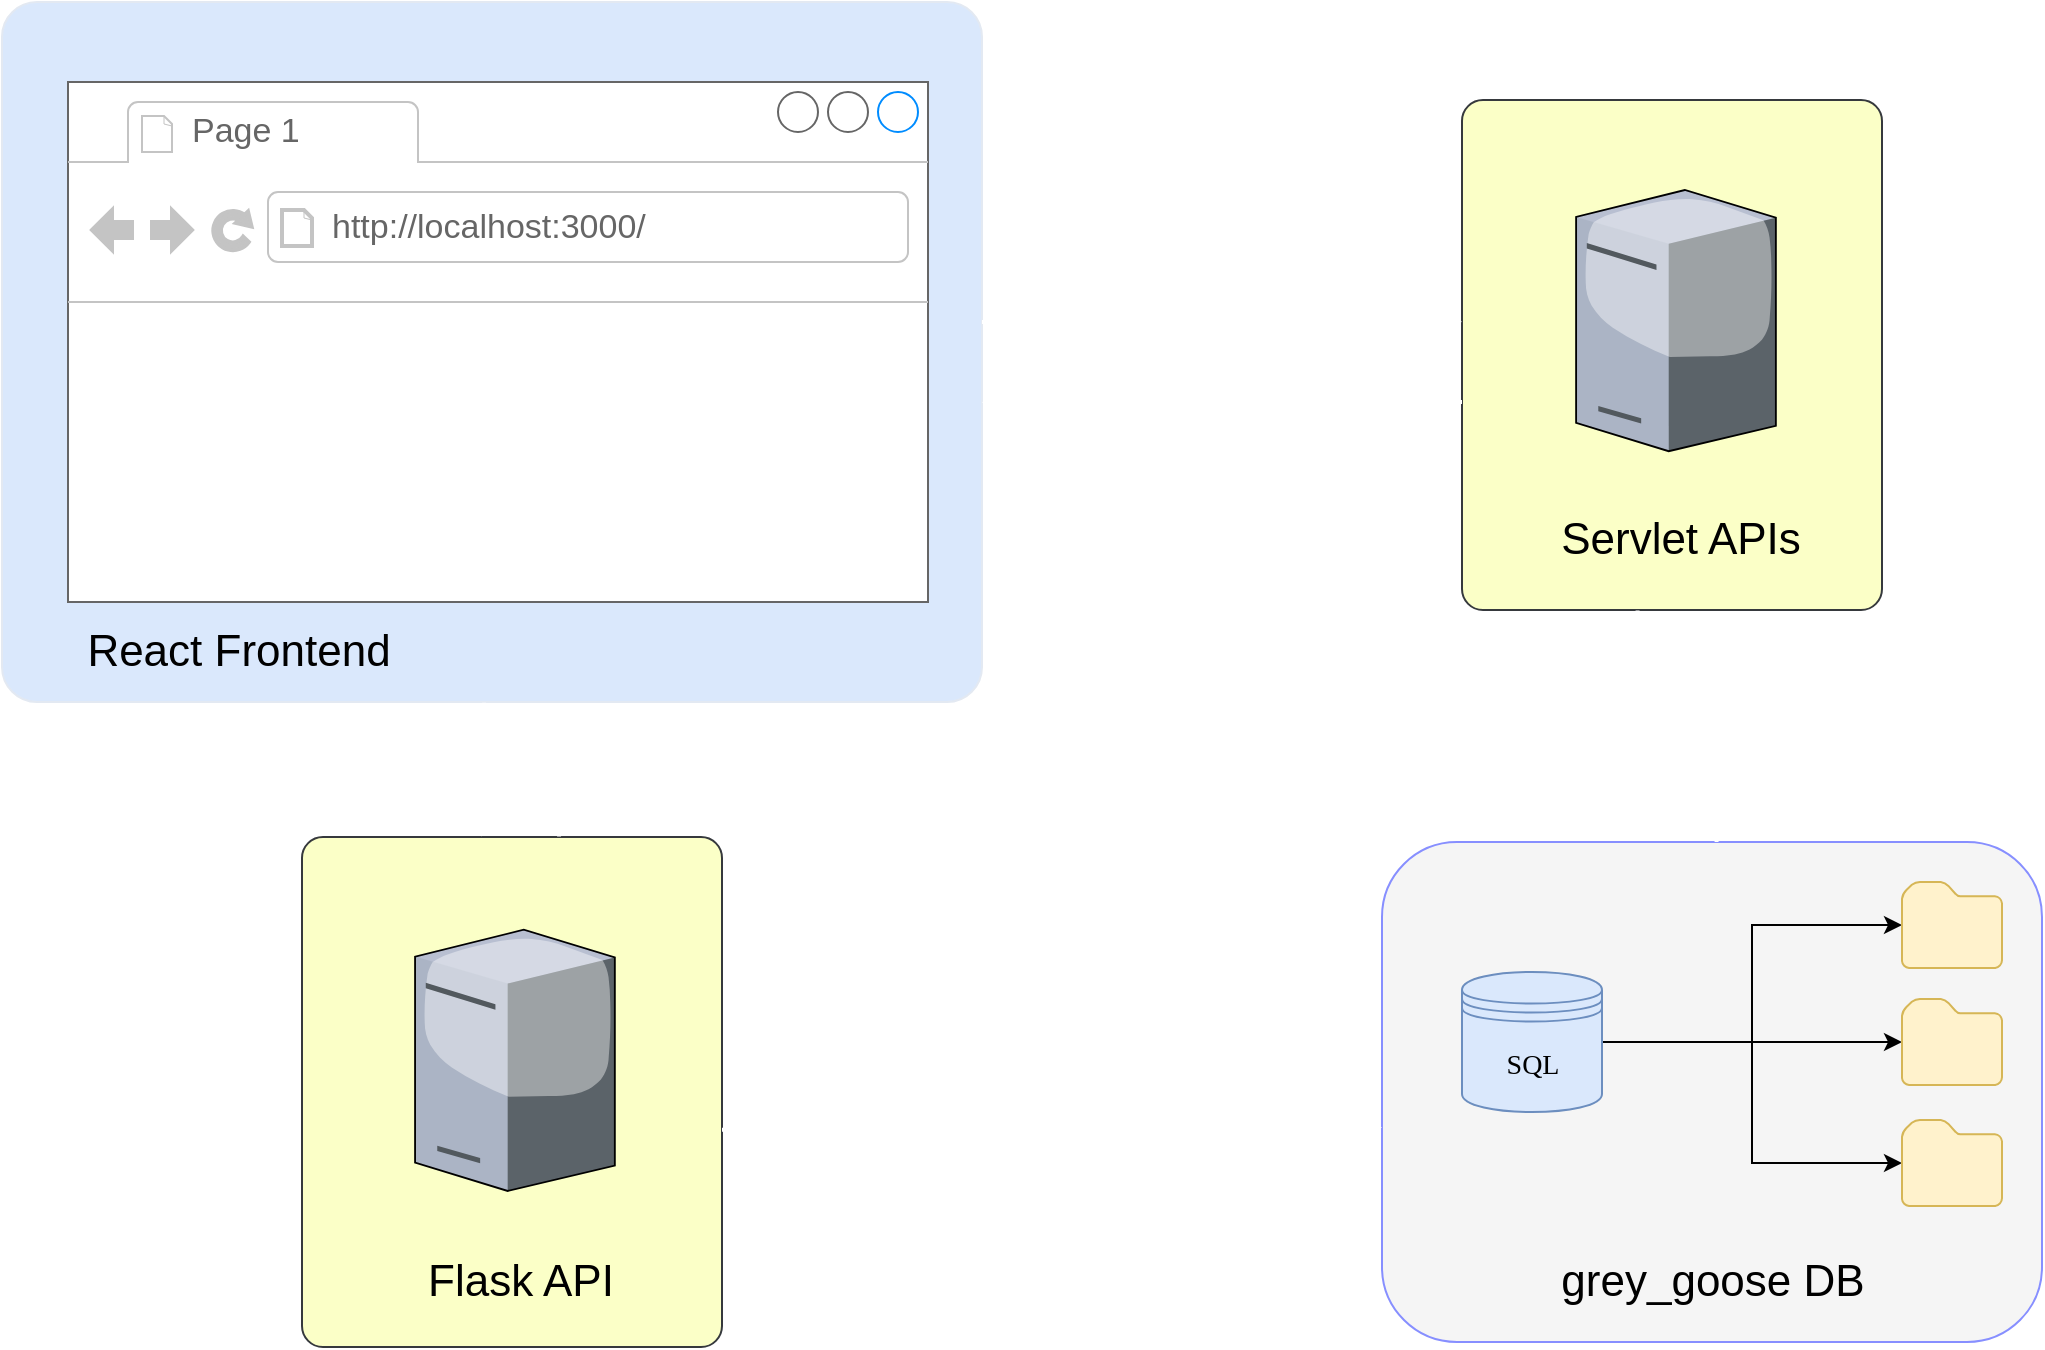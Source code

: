 <mxfile version="20.0.2" type="github">
  <diagram id="lHmjGk1OeLpbmsNzeca1" name="Page-1">
    <mxGraphModel dx="2076" dy="1094" grid="1" gridSize="10" guides="1" tooltips="1" connect="1" arrows="1" fold="1" page="1" pageScale="1" pageWidth="827" pageHeight="1169" math="0" shadow="0">
      <root>
        <mxCell id="0" />
        <mxCell id="1" parent="0" />
        <mxCell id="tvN4WLIDojKMe9IwV26O-22" value="" style="rounded=1;whiteSpace=wrap;html=1;fontFamily=Comic Sans MS;fontSize=14;fillColor=#f5f5f5;strokeColor=#878FFF;fontColor=#333333;shadow=0;glass=0;sketch=0;" parent="1" vertex="1">
          <mxGeometry x="720" y="520" width="330" height="250" as="geometry" />
        </mxCell>
        <mxCell id="tvN4WLIDojKMe9IwV26O-15" style="edgeStyle=orthogonalEdgeStyle;rounded=0;orthogonalLoop=1;jettySize=auto;html=1;entryX=0;entryY=0.5;entryDx=0;entryDy=0;entryPerimeter=0;" parent="1" source="tvN4WLIDojKMe9IwV26O-3" target="tvN4WLIDojKMe9IwV26O-14" edge="1">
          <mxGeometry relative="1" as="geometry" />
        </mxCell>
        <mxCell id="tvN4WLIDojKMe9IwV26O-19" style="edgeStyle=orthogonalEdgeStyle;rounded=0;orthogonalLoop=1;jettySize=auto;html=1;" parent="1" source="tvN4WLIDojKMe9IwV26O-3" target="tvN4WLIDojKMe9IwV26O-16" edge="1">
          <mxGeometry relative="1" as="geometry" />
        </mxCell>
        <mxCell id="tvN4WLIDojKMe9IwV26O-20" style="edgeStyle=orthogonalEdgeStyle;rounded=0;orthogonalLoop=1;jettySize=auto;html=1;entryX=0;entryY=0.5;entryDx=0;entryDy=0;entryPerimeter=0;" parent="1" source="tvN4WLIDojKMe9IwV26O-3" target="tvN4WLIDojKMe9IwV26O-17" edge="1">
          <mxGeometry relative="1" as="geometry" />
        </mxCell>
        <mxCell id="tvN4WLIDojKMe9IwV26O-3" value="" style="shape=datastore;whiteSpace=wrap;html=1;fillColor=#dae8fc;strokeColor=#6c8ebf;" parent="1" vertex="1">
          <mxGeometry x="760" y="585" width="70" height="70" as="geometry" />
        </mxCell>
        <mxCell id="tvN4WLIDojKMe9IwV26O-14" value="" style="sketch=0;aspect=fixed;pointerEvents=1;shadow=0;dashed=0;html=1;strokeColor=#d6b656;labelPosition=center;verticalLabelPosition=bottom;verticalAlign=top;align=center;fillColor=#fff2cc;shape=mxgraph.mscae.enterprise.folder" parent="1" vertex="1">
          <mxGeometry x="980" y="540" width="50" height="43" as="geometry" />
        </mxCell>
        <mxCell id="tvN4WLIDojKMe9IwV26O-16" value="" style="sketch=0;aspect=fixed;pointerEvents=1;shadow=0;dashed=0;html=1;strokeColor=#d6b656;labelPosition=center;verticalLabelPosition=bottom;verticalAlign=top;align=center;fillColor=#fff2cc;shape=mxgraph.mscae.enterprise.folder" parent="1" vertex="1">
          <mxGeometry x="980" y="598.5" width="50" height="43" as="geometry" />
        </mxCell>
        <mxCell id="tvN4WLIDojKMe9IwV26O-17" value="" style="sketch=0;aspect=fixed;pointerEvents=1;shadow=0;dashed=0;html=1;strokeColor=#d6b656;labelPosition=center;verticalLabelPosition=bottom;verticalAlign=top;align=center;fillColor=#fff2cc;shape=mxgraph.mscae.enterprise.folder" parent="1" vertex="1">
          <mxGeometry x="980" y="659" width="50" height="43" as="geometry" />
        </mxCell>
        <mxCell id="tvN4WLIDojKMe9IwV26O-21" value="SQL" style="text;html=1;align=center;verticalAlign=middle;resizable=0;points=[];autosize=1;strokeColor=none;fillColor=none;fontFamily=Comic Sans MS;fontSize=14;" parent="1" vertex="1">
          <mxGeometry x="770" y="621.5" width="50" height="20" as="geometry" />
        </mxCell>
        <mxCell id="tvN4WLIDojKMe9IwV26O-23" value="" style="rounded=1;whiteSpace=wrap;html=1;shadow=0;glass=0;sketch=0;fontFamily=Comic Sans MS;fontSize=14;strokeColor=#E3E9F2;fillColor=#dae8fc;arcSize=5;" parent="1" vertex="1">
          <mxGeometry x="30" y="100" width="490" height="350" as="geometry" />
        </mxCell>
        <mxCell id="4-EjzXVP2sMjGlYDWPHp-6" value="" style="strokeWidth=1;shadow=0;dashed=0;align=center;html=1;shape=mxgraph.mockup.containers.browserWindow;rSize=0;strokeColor=#666666;strokeColor2=#008cff;strokeColor3=#c4c4c4;mainText=,;recursiveResize=0;fontFamily=Helvetica;fontSize=18;" parent="1" vertex="1">
          <mxGeometry x="63" y="140" width="430" height="260" as="geometry" />
        </mxCell>
        <mxCell id="4-EjzXVP2sMjGlYDWPHp-7" value="Page 1" style="strokeWidth=1;shadow=0;dashed=0;align=center;html=1;shape=mxgraph.mockup.containers.anchor;fontSize=17;fontColor=#666666;align=left;fontFamily=Helvetica;" parent="4-EjzXVP2sMjGlYDWPHp-6" vertex="1">
          <mxGeometry x="60" y="12" width="110" height="26" as="geometry" />
        </mxCell>
        <mxCell id="4-EjzXVP2sMjGlYDWPHp-8" value="http://localhost:3000/" style="strokeWidth=1;shadow=0;dashed=0;align=center;html=1;shape=mxgraph.mockup.containers.anchor;rSize=0;fontSize=17;fontColor=#666666;align=left;fontFamily=Helvetica;" parent="4-EjzXVP2sMjGlYDWPHp-6" vertex="1">
          <mxGeometry x="130" y="60" width="250" height="26" as="geometry" />
        </mxCell>
        <mxCell id="4-EjzXVP2sMjGlYDWPHp-5" value="React Frontend" style="text;html=1;align=center;verticalAlign=middle;resizable=0;points=[];autosize=1;strokeColor=none;fillColor=none;fontSize=22;fontFamily=Helvetica;" parent="1" vertex="1">
          <mxGeometry x="63" y="410" width="170" height="30" as="geometry" />
        </mxCell>
        <mxCell id="dtsdlSim27Gc0VsLpPKh-13" value="grey_goose DB" style="text;html=1;align=center;verticalAlign=middle;resizable=0;points=[];autosize=1;strokeColor=none;fillColor=none;fontSize=22;fontFamily=Helvetica;" parent="1" vertex="1">
          <mxGeometry x="799.999" y="725.002" width="170" height="30" as="geometry" />
        </mxCell>
        <mxCell id="dtsdlSim27Gc0VsLpPKh-21" value="" style="group" parent="1" vertex="1" connectable="0">
          <mxGeometry x="760" y="149" width="210" height="255" as="geometry" />
        </mxCell>
        <mxCell id="dtsdlSim27Gc0VsLpPKh-17" value="" style="rounded=1;whiteSpace=wrap;html=1;shadow=0;glass=0;sketch=0;fontFamily=Comic Sans MS;fontSize=14;strokeColor=#36393d;fillColor=#FBFFC7;arcSize=5;" parent="dtsdlSim27Gc0VsLpPKh-21" vertex="1">
          <mxGeometry width="210.0" height="255.0" as="geometry" />
        </mxCell>
        <mxCell id="dtsdlSim27Gc0VsLpPKh-7" value="Servlet APIs" style="text;html=1;align=center;verticalAlign=middle;resizable=0;points=[];autosize=1;strokeColor=none;fillColor=none;fontSize=22;fontFamily=Helvetica;" parent="dtsdlSim27Gc0VsLpPKh-21" vertex="1">
          <mxGeometry x="38.999" y="205.001" width="140" height="30" as="geometry" />
        </mxCell>
        <mxCell id="dtsdlSim27Gc0VsLpPKh-16" value="" style="verticalLabelPosition=bottom;sketch=0;aspect=fixed;html=1;verticalAlign=top;strokeColor=none;align=center;outlineConnect=0;shape=mxgraph.citrix.tower_server;fontSize=22;fillColor=#FEE8FF;" parent="dtsdlSim27Gc0VsLpPKh-21" vertex="1">
          <mxGeometry x="57.054" y="44.996" width="99.883" height="130.62" as="geometry" />
        </mxCell>
        <mxCell id="dtsdlSim27Gc0VsLpPKh-28" value="" style="endArrow=classic;html=1;rounded=0;fontSize=22;entryX=0.383;entryY=-0.002;entryDx=0;entryDy=0;entryPerimeter=0;strokeWidth=2;exitX=0.418;exitY=1.001;exitDx=0;exitDy=0;exitPerimeter=0;strokeColor=#FFFFFF;" parent="1" source="dtsdlSim27Gc0VsLpPKh-17" target="tvN4WLIDojKMe9IwV26O-22" edge="1">
          <mxGeometry width="50" height="50" relative="1" as="geometry">
            <mxPoint x="650" y="450.07" as="sourcePoint" />
            <mxPoint x="890" y="449.995" as="targetPoint" />
          </mxGeometry>
        </mxCell>
        <mxCell id="dtsdlSim27Gc0VsLpPKh-29" value="" style="endArrow=classic;html=1;rounded=0;fontSize=22;entryX=0.616;entryY=1.003;entryDx=0;entryDy=0;entryPerimeter=0;strokeWidth=2;strokeColor=#FFFFFF;" parent="1" source="tvN4WLIDojKMe9IwV26O-22" target="dtsdlSim27Gc0VsLpPKh-17" edge="1">
          <mxGeometry width="50" height="50" relative="1" as="geometry">
            <mxPoint x="890.0" y="518.48" as="sourcePoint" />
            <mxPoint x="890.34" y="404" as="targetPoint" />
          </mxGeometry>
        </mxCell>
        <mxCell id="dtsdlSim27Gc0VsLpPKh-30" value="" style="group" parent="1" vertex="1" connectable="0">
          <mxGeometry x="180" y="517.5" width="210" height="255" as="geometry" />
        </mxCell>
        <mxCell id="dtsdlSim27Gc0VsLpPKh-8" value="" style="rounded=1;whiteSpace=wrap;html=1;shadow=0;glass=0;sketch=0;fontFamily=Comic Sans MS;fontSize=14;strokeColor=#36393d;fillColor=#FBFFC7;arcSize=5;" parent="dtsdlSim27Gc0VsLpPKh-30" vertex="1">
          <mxGeometry width="210.0" height="255.0" as="geometry" />
        </mxCell>
        <mxCell id="dtsdlSim27Gc0VsLpPKh-9" value="" style="verticalLabelPosition=bottom;sketch=0;aspect=fixed;html=1;verticalAlign=top;strokeColor=none;align=center;outlineConnect=0;shape=mxgraph.citrix.tower_server;fontSize=22;fillColor=#FEE8FF;" parent="dtsdlSim27Gc0VsLpPKh-30" vertex="1">
          <mxGeometry x="56.534" y="46.366" width="99.883" height="130.62" as="geometry" />
        </mxCell>
        <mxCell id="dtsdlSim27Gc0VsLpPKh-10" value="Flask API" style="text;html=1;align=center;verticalAlign=middle;resizable=0;points=[];autosize=1;strokeColor=none;fillColor=none;fontSize=22;fontFamily=Helvetica;" parent="dtsdlSim27Gc0VsLpPKh-30" vertex="1">
          <mxGeometry x="53.999" y="207.003" width="110" height="30" as="geometry" />
        </mxCell>
        <mxCell id="dtsdlSim27Gc0VsLpPKh-34" value="" style="endArrow=classic;html=1;rounded=0;fontSize=22;entryX=0;entryY=0.571;entryDx=0;entryDy=0;entryPerimeter=0;strokeWidth=2;exitX=1;exitY=0.574;exitDx=0;exitDy=0;exitPerimeter=0;strokeColor=#FFFFFF;" parent="1" source="dtsdlSim27Gc0VsLpPKh-8" target="tvN4WLIDojKMe9IwV26O-22" edge="1">
          <mxGeometry width="50" height="50" relative="1" as="geometry">
            <mxPoint x="410" y="663" as="sourcePoint" />
            <mxPoint x="690" y="662.425" as="targetPoint" />
          </mxGeometry>
        </mxCell>
        <mxCell id="dtsdlSim27Gc0VsLpPKh-35" value="" style="endArrow=classic;html=1;rounded=0;fontSize=22;entryX=0.427;entryY=-0.001;entryDx=0;entryDy=0;strokeWidth=2;exitX=0.492;exitY=1.001;exitDx=0;exitDy=0;exitPerimeter=0;entryPerimeter=0;strokeColor=#FFFFFF;" parent="1" source="tvN4WLIDojKMe9IwV26O-23" target="dtsdlSim27Gc0VsLpPKh-8" edge="1">
          <mxGeometry width="50" height="50" relative="1" as="geometry">
            <mxPoint x="271.39" y="450.005" as="sourcePoint" />
            <mxPoint x="270.0" y="565.25" as="targetPoint" />
          </mxGeometry>
        </mxCell>
        <mxCell id="dtsdlSim27Gc0VsLpPKh-36" value="" style="endArrow=classic;html=1;rounded=0;fontSize=22;entryX=0.571;entryY=1.001;entryDx=0;entryDy=0;entryPerimeter=0;strokeWidth=2;exitX=0.612;exitY=-0.001;exitDx=0;exitDy=0;exitPerimeter=0;strokeColor=#FFFFFF;" parent="1" source="dtsdlSim27Gc0VsLpPKh-8" target="tvN4WLIDojKMe9IwV26O-23" edge="1">
          <mxGeometry width="50" height="50" relative="1" as="geometry">
            <mxPoint x="310.879" y="565.75" as="sourcePoint" />
            <mxPoint x="312.97" y="450.515" as="targetPoint" />
          </mxGeometry>
        </mxCell>
        <mxCell id="dtsdlSim27Gc0VsLpPKh-24" value="" style="endArrow=classic;html=1;rounded=0;fontSize=22;entryX=0;entryY=0.435;entryDx=0;entryDy=0;entryPerimeter=0;strokeWidth=2;strokeColor=#FFFFFF;" parent="1" target="dtsdlSim27Gc0VsLpPKh-17" edge="1">
          <mxGeometry width="50" height="50" relative="1" as="geometry">
            <mxPoint x="520" y="260" as="sourcePoint" />
            <mxPoint x="570" y="210" as="targetPoint" />
          </mxGeometry>
        </mxCell>
        <mxCell id="dtsdlSim27Gc0VsLpPKh-26" value="" style="endArrow=classic;html=1;rounded=0;fontSize=22;entryX=0;entryY=0.435;entryDx=0;entryDy=0;entryPerimeter=0;strokeWidth=2;strokeColor=#FFFFFF;" parent="1" edge="1">
          <mxGeometry width="50" height="50" relative="1" as="geometry">
            <mxPoint x="760" y="299.995" as="sourcePoint" />
            <mxPoint x="520" y="300.07" as="targetPoint" />
          </mxGeometry>
        </mxCell>
      </root>
    </mxGraphModel>
  </diagram>
</mxfile>
